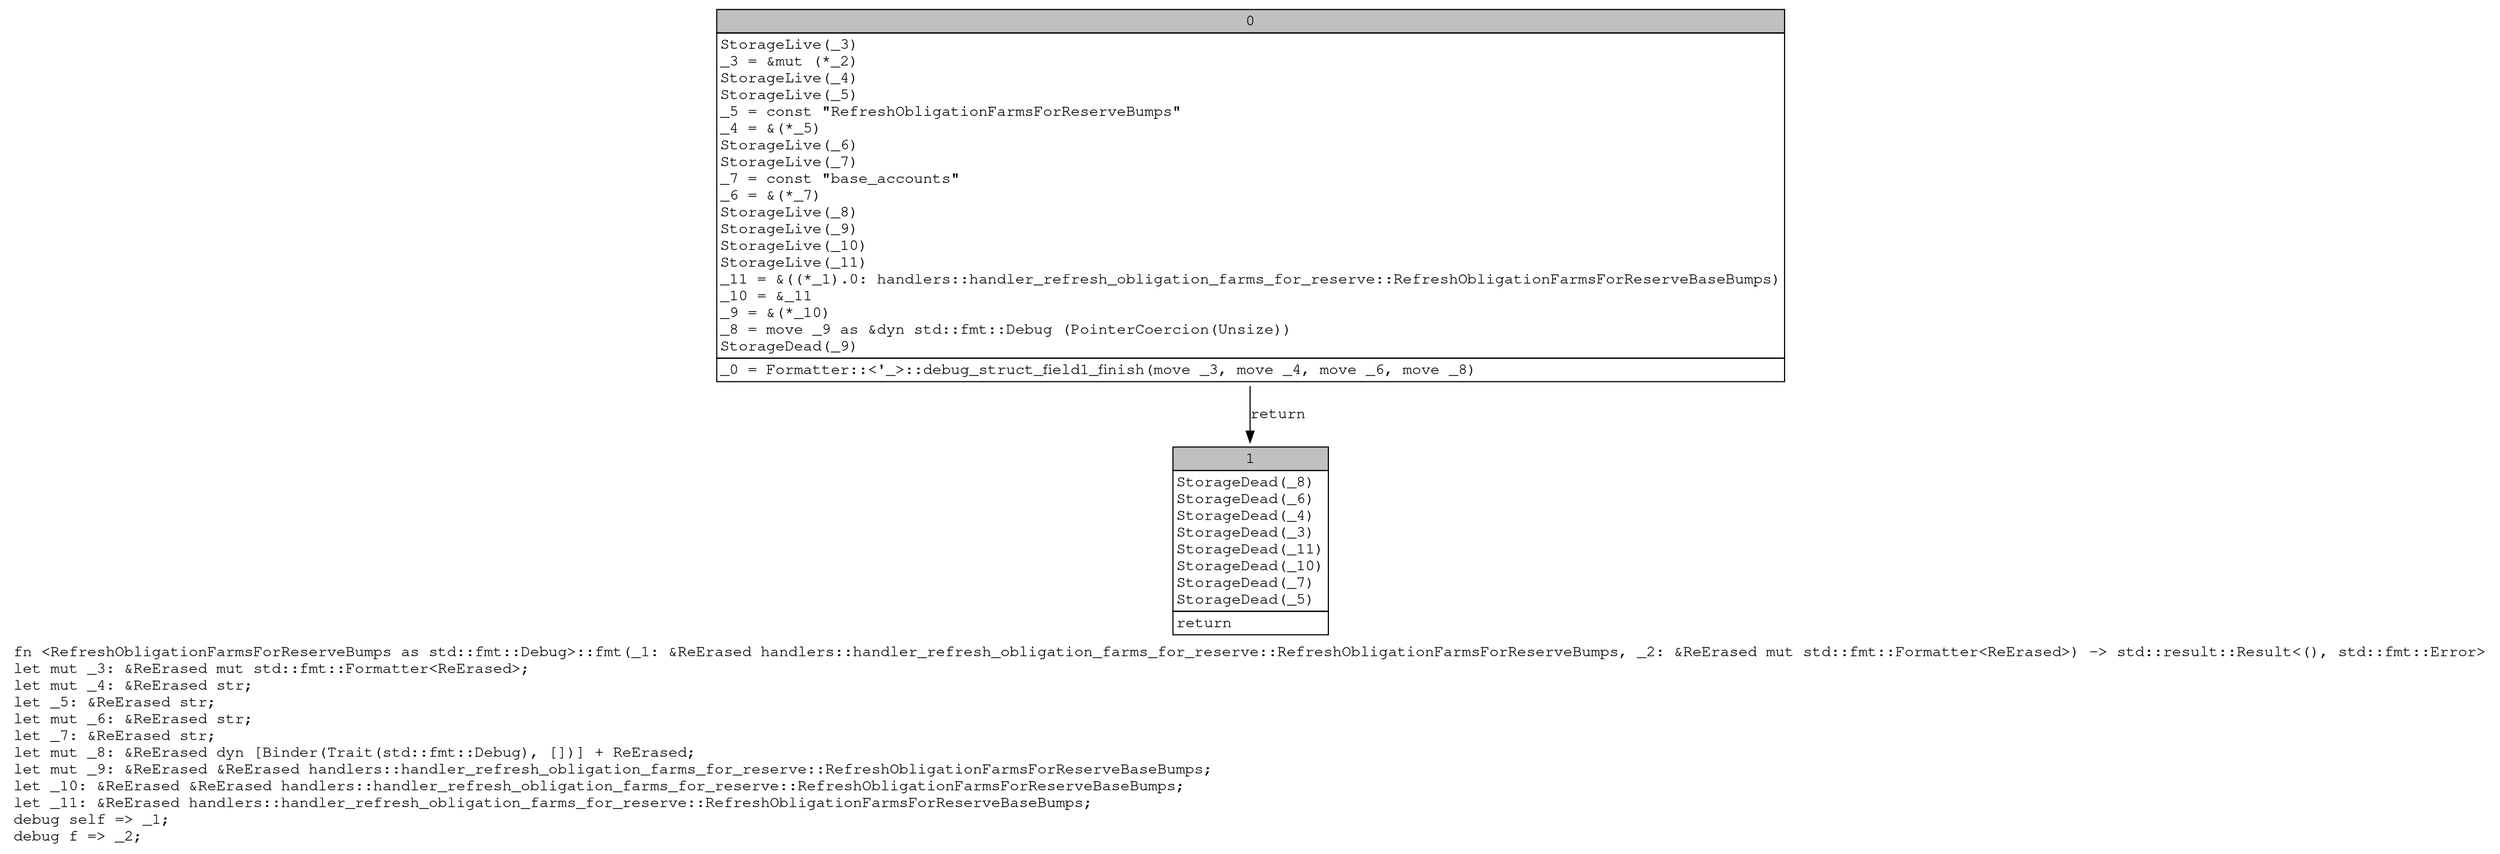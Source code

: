 digraph Mir_0_5051 {
    graph [fontname="Courier, monospace"];
    node [fontname="Courier, monospace"];
    edge [fontname="Courier, monospace"];
    label=<fn &lt;RefreshObligationFarmsForReserveBumps as std::fmt::Debug&gt;::fmt(_1: &amp;ReErased handlers::handler_refresh_obligation_farms_for_reserve::RefreshObligationFarmsForReserveBumps, _2: &amp;ReErased mut std::fmt::Formatter&lt;ReErased&gt;) -&gt; std::result::Result&lt;(), std::fmt::Error&gt;<br align="left"/>let mut _3: &amp;ReErased mut std::fmt::Formatter&lt;ReErased&gt;;<br align="left"/>let mut _4: &amp;ReErased str;<br align="left"/>let _5: &amp;ReErased str;<br align="left"/>let mut _6: &amp;ReErased str;<br align="left"/>let _7: &amp;ReErased str;<br align="left"/>let mut _8: &amp;ReErased dyn [Binder(Trait(std::fmt::Debug), [])] + ReErased;<br align="left"/>let mut _9: &amp;ReErased &amp;ReErased handlers::handler_refresh_obligation_farms_for_reserve::RefreshObligationFarmsForReserveBaseBumps;<br align="left"/>let _10: &amp;ReErased &amp;ReErased handlers::handler_refresh_obligation_farms_for_reserve::RefreshObligationFarmsForReserveBaseBumps;<br align="left"/>let _11: &amp;ReErased handlers::handler_refresh_obligation_farms_for_reserve::RefreshObligationFarmsForReserveBaseBumps;<br align="left"/>debug self =&gt; _1;<br align="left"/>debug f =&gt; _2;<br align="left"/>>;
    bb0__0_5051 [shape="none", label=<<table border="0" cellborder="1" cellspacing="0"><tr><td bgcolor="gray" align="center" colspan="1">0</td></tr><tr><td align="left" balign="left">StorageLive(_3)<br/>_3 = &amp;mut (*_2)<br/>StorageLive(_4)<br/>StorageLive(_5)<br/>_5 = const &quot;RefreshObligationFarmsForReserveBumps&quot;<br/>_4 = &amp;(*_5)<br/>StorageLive(_6)<br/>StorageLive(_7)<br/>_7 = const &quot;base_accounts&quot;<br/>_6 = &amp;(*_7)<br/>StorageLive(_8)<br/>StorageLive(_9)<br/>StorageLive(_10)<br/>StorageLive(_11)<br/>_11 = &amp;((*_1).0: handlers::handler_refresh_obligation_farms_for_reserve::RefreshObligationFarmsForReserveBaseBumps)<br/>_10 = &amp;_11<br/>_9 = &amp;(*_10)<br/>_8 = move _9 as &amp;dyn std::fmt::Debug (PointerCoercion(Unsize))<br/>StorageDead(_9)<br/></td></tr><tr><td align="left">_0 = Formatter::&lt;'_&gt;::debug_struct_field1_finish(move _3, move _4, move _6, move _8)</td></tr></table>>];
    bb1__0_5051 [shape="none", label=<<table border="0" cellborder="1" cellspacing="0"><tr><td bgcolor="gray" align="center" colspan="1">1</td></tr><tr><td align="left" balign="left">StorageDead(_8)<br/>StorageDead(_6)<br/>StorageDead(_4)<br/>StorageDead(_3)<br/>StorageDead(_11)<br/>StorageDead(_10)<br/>StorageDead(_7)<br/>StorageDead(_5)<br/></td></tr><tr><td align="left">return</td></tr></table>>];
    bb0__0_5051 -> bb1__0_5051 [label="return"];
}
